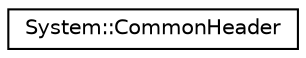 digraph G
{
  edge [fontname="Helvetica",fontsize="10",labelfontname="Helvetica",labelfontsize="10"];
  node [fontname="Helvetica",fontsize="10",shape=record];
  rankdir="LR";
  Node1 [label="System::CommonHeader",height=0.2,width=0.4,color="black", fillcolor="white", style="filled",URL="$struct_system_1_1_common_header.html"];
}
